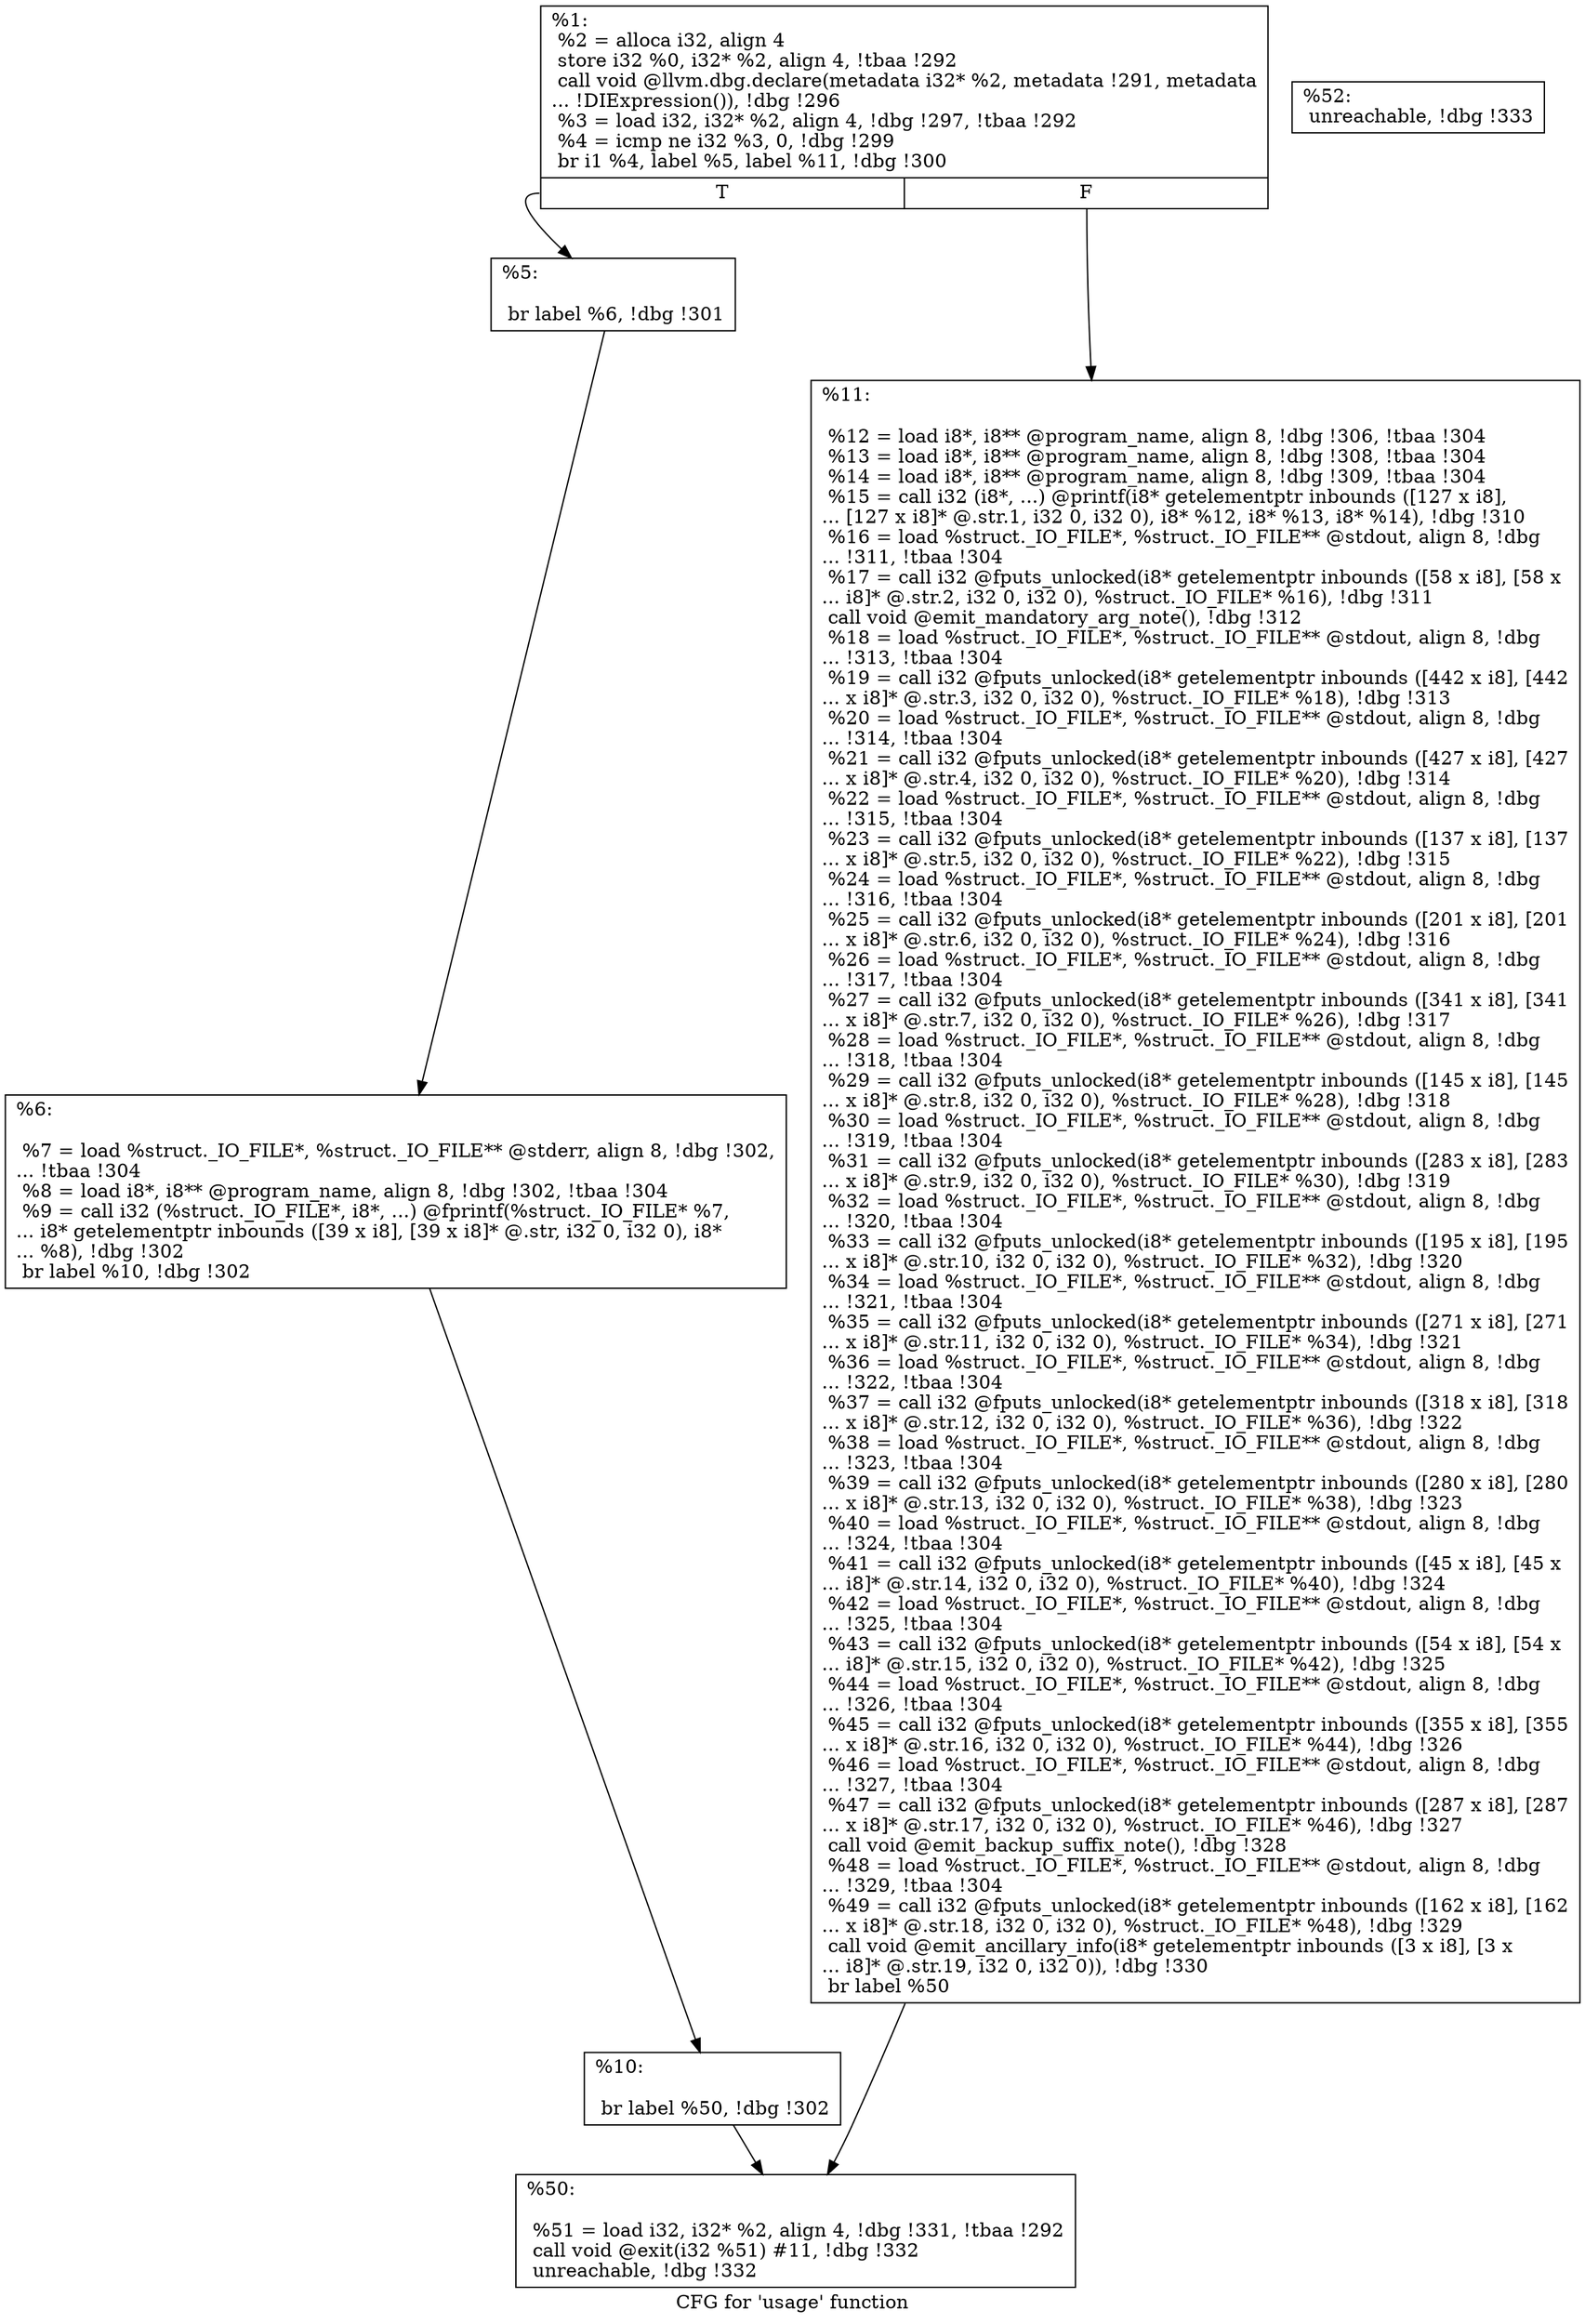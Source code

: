digraph "CFG for 'usage' function" {
	label="CFG for 'usage' function";

	Node0x123d4a0 [shape=record,label="{%1:\l  %2 = alloca i32, align 4\l  store i32 %0, i32* %2, align 4, !tbaa !292\l  call void @llvm.dbg.declare(metadata i32* %2, metadata !291, metadata\l... !DIExpression()), !dbg !296\l  %3 = load i32, i32* %2, align 4, !dbg !297, !tbaa !292\l  %4 = icmp ne i32 %3, 0, !dbg !299\l  br i1 %4, label %5, label %11, !dbg !300\l|{<s0>T|<s1>F}}"];
	Node0x123d4a0:s0 -> Node0x127d3a0;
	Node0x123d4a0:s1 -> Node0x127d490;
	Node0x127d3a0 [shape=record,label="{%5:\l\l  br label %6, !dbg !301\l}"];
	Node0x127d3a0 -> Node0x127d3f0;
	Node0x127d3f0 [shape=record,label="{%6:\l\l  %7 = load %struct._IO_FILE*, %struct._IO_FILE** @stderr, align 8, !dbg !302,\l... !tbaa !304\l  %8 = load i8*, i8** @program_name, align 8, !dbg !302, !tbaa !304\l  %9 = call i32 (%struct._IO_FILE*, i8*, ...) @fprintf(%struct._IO_FILE* %7,\l... i8* getelementptr inbounds ([39 x i8], [39 x i8]* @.str, i32 0, i32 0), i8*\l... %8), !dbg !302\l  br label %10, !dbg !302\l}"];
	Node0x127d3f0 -> Node0x127d440;
	Node0x127d440 [shape=record,label="{%10:\l\l  br label %50, !dbg !302\l}"];
	Node0x127d440 -> Node0x127d4e0;
	Node0x127d490 [shape=record,label="{%11:\l\l  %12 = load i8*, i8** @program_name, align 8, !dbg !306, !tbaa !304\l  %13 = load i8*, i8** @program_name, align 8, !dbg !308, !tbaa !304\l  %14 = load i8*, i8** @program_name, align 8, !dbg !309, !tbaa !304\l  %15 = call i32 (i8*, ...) @printf(i8* getelementptr inbounds ([127 x i8],\l... [127 x i8]* @.str.1, i32 0, i32 0), i8* %12, i8* %13, i8* %14), !dbg !310\l  %16 = load %struct._IO_FILE*, %struct._IO_FILE** @stdout, align 8, !dbg\l... !311, !tbaa !304\l  %17 = call i32 @fputs_unlocked(i8* getelementptr inbounds ([58 x i8], [58 x\l... i8]* @.str.2, i32 0, i32 0), %struct._IO_FILE* %16), !dbg !311\l  call void @emit_mandatory_arg_note(), !dbg !312\l  %18 = load %struct._IO_FILE*, %struct._IO_FILE** @stdout, align 8, !dbg\l... !313, !tbaa !304\l  %19 = call i32 @fputs_unlocked(i8* getelementptr inbounds ([442 x i8], [442\l... x i8]* @.str.3, i32 0, i32 0), %struct._IO_FILE* %18), !dbg !313\l  %20 = load %struct._IO_FILE*, %struct._IO_FILE** @stdout, align 8, !dbg\l... !314, !tbaa !304\l  %21 = call i32 @fputs_unlocked(i8* getelementptr inbounds ([427 x i8], [427\l... x i8]* @.str.4, i32 0, i32 0), %struct._IO_FILE* %20), !dbg !314\l  %22 = load %struct._IO_FILE*, %struct._IO_FILE** @stdout, align 8, !dbg\l... !315, !tbaa !304\l  %23 = call i32 @fputs_unlocked(i8* getelementptr inbounds ([137 x i8], [137\l... x i8]* @.str.5, i32 0, i32 0), %struct._IO_FILE* %22), !dbg !315\l  %24 = load %struct._IO_FILE*, %struct._IO_FILE** @stdout, align 8, !dbg\l... !316, !tbaa !304\l  %25 = call i32 @fputs_unlocked(i8* getelementptr inbounds ([201 x i8], [201\l... x i8]* @.str.6, i32 0, i32 0), %struct._IO_FILE* %24), !dbg !316\l  %26 = load %struct._IO_FILE*, %struct._IO_FILE** @stdout, align 8, !dbg\l... !317, !tbaa !304\l  %27 = call i32 @fputs_unlocked(i8* getelementptr inbounds ([341 x i8], [341\l... x i8]* @.str.7, i32 0, i32 0), %struct._IO_FILE* %26), !dbg !317\l  %28 = load %struct._IO_FILE*, %struct._IO_FILE** @stdout, align 8, !dbg\l... !318, !tbaa !304\l  %29 = call i32 @fputs_unlocked(i8* getelementptr inbounds ([145 x i8], [145\l... x i8]* @.str.8, i32 0, i32 0), %struct._IO_FILE* %28), !dbg !318\l  %30 = load %struct._IO_FILE*, %struct._IO_FILE** @stdout, align 8, !dbg\l... !319, !tbaa !304\l  %31 = call i32 @fputs_unlocked(i8* getelementptr inbounds ([283 x i8], [283\l... x i8]* @.str.9, i32 0, i32 0), %struct._IO_FILE* %30), !dbg !319\l  %32 = load %struct._IO_FILE*, %struct._IO_FILE** @stdout, align 8, !dbg\l... !320, !tbaa !304\l  %33 = call i32 @fputs_unlocked(i8* getelementptr inbounds ([195 x i8], [195\l... x i8]* @.str.10, i32 0, i32 0), %struct._IO_FILE* %32), !dbg !320\l  %34 = load %struct._IO_FILE*, %struct._IO_FILE** @stdout, align 8, !dbg\l... !321, !tbaa !304\l  %35 = call i32 @fputs_unlocked(i8* getelementptr inbounds ([271 x i8], [271\l... x i8]* @.str.11, i32 0, i32 0), %struct._IO_FILE* %34), !dbg !321\l  %36 = load %struct._IO_FILE*, %struct._IO_FILE** @stdout, align 8, !dbg\l... !322, !tbaa !304\l  %37 = call i32 @fputs_unlocked(i8* getelementptr inbounds ([318 x i8], [318\l... x i8]* @.str.12, i32 0, i32 0), %struct._IO_FILE* %36), !dbg !322\l  %38 = load %struct._IO_FILE*, %struct._IO_FILE** @stdout, align 8, !dbg\l... !323, !tbaa !304\l  %39 = call i32 @fputs_unlocked(i8* getelementptr inbounds ([280 x i8], [280\l... x i8]* @.str.13, i32 0, i32 0), %struct._IO_FILE* %38), !dbg !323\l  %40 = load %struct._IO_FILE*, %struct._IO_FILE** @stdout, align 8, !dbg\l... !324, !tbaa !304\l  %41 = call i32 @fputs_unlocked(i8* getelementptr inbounds ([45 x i8], [45 x\l... i8]* @.str.14, i32 0, i32 0), %struct._IO_FILE* %40), !dbg !324\l  %42 = load %struct._IO_FILE*, %struct._IO_FILE** @stdout, align 8, !dbg\l... !325, !tbaa !304\l  %43 = call i32 @fputs_unlocked(i8* getelementptr inbounds ([54 x i8], [54 x\l... i8]* @.str.15, i32 0, i32 0), %struct._IO_FILE* %42), !dbg !325\l  %44 = load %struct._IO_FILE*, %struct._IO_FILE** @stdout, align 8, !dbg\l... !326, !tbaa !304\l  %45 = call i32 @fputs_unlocked(i8* getelementptr inbounds ([355 x i8], [355\l... x i8]* @.str.16, i32 0, i32 0), %struct._IO_FILE* %44), !dbg !326\l  %46 = load %struct._IO_FILE*, %struct._IO_FILE** @stdout, align 8, !dbg\l... !327, !tbaa !304\l  %47 = call i32 @fputs_unlocked(i8* getelementptr inbounds ([287 x i8], [287\l... x i8]* @.str.17, i32 0, i32 0), %struct._IO_FILE* %46), !dbg !327\l  call void @emit_backup_suffix_note(), !dbg !328\l  %48 = load %struct._IO_FILE*, %struct._IO_FILE** @stdout, align 8, !dbg\l... !329, !tbaa !304\l  %49 = call i32 @fputs_unlocked(i8* getelementptr inbounds ([162 x i8], [162\l... x i8]* @.str.18, i32 0, i32 0), %struct._IO_FILE* %48), !dbg !329\l  call void @emit_ancillary_info(i8* getelementptr inbounds ([3 x i8], [3 x\l... i8]* @.str.19, i32 0, i32 0)), !dbg !330\l  br label %50\l}"];
	Node0x127d490 -> Node0x127d4e0;
	Node0x127d4e0 [shape=record,label="{%50:\l\l  %51 = load i32, i32* %2, align 4, !dbg !331, !tbaa !292\l  call void @exit(i32 %51) #11, !dbg !332\l  unreachable, !dbg !332\l}"];
	Node0x127d530 [shape=record,label="{%52:                                                  \l  unreachable, !dbg !333\l}"];
}
